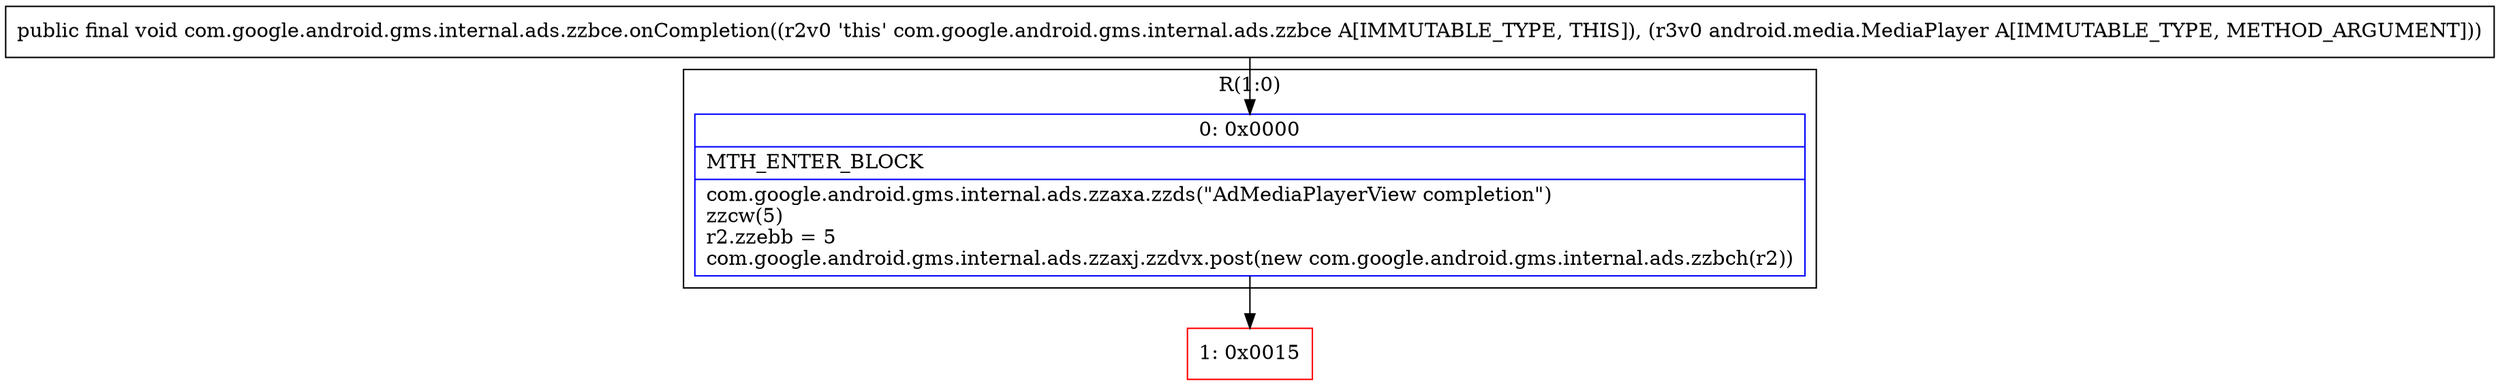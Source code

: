 digraph "CFG forcom.google.android.gms.internal.ads.zzbce.onCompletion(Landroid\/media\/MediaPlayer;)V" {
subgraph cluster_Region_660863325 {
label = "R(1:0)";
node [shape=record,color=blue];
Node_0 [shape=record,label="{0\:\ 0x0000|MTH_ENTER_BLOCK\l|com.google.android.gms.internal.ads.zzaxa.zzds(\"AdMediaPlayerView completion\")\lzzcw(5)\lr2.zzebb = 5\lcom.google.android.gms.internal.ads.zzaxj.zzdvx.post(new com.google.android.gms.internal.ads.zzbch(r2))\l}"];
}
Node_1 [shape=record,color=red,label="{1\:\ 0x0015}"];
MethodNode[shape=record,label="{public final void com.google.android.gms.internal.ads.zzbce.onCompletion((r2v0 'this' com.google.android.gms.internal.ads.zzbce A[IMMUTABLE_TYPE, THIS]), (r3v0 android.media.MediaPlayer A[IMMUTABLE_TYPE, METHOD_ARGUMENT])) }"];
MethodNode -> Node_0;
Node_0 -> Node_1;
}

